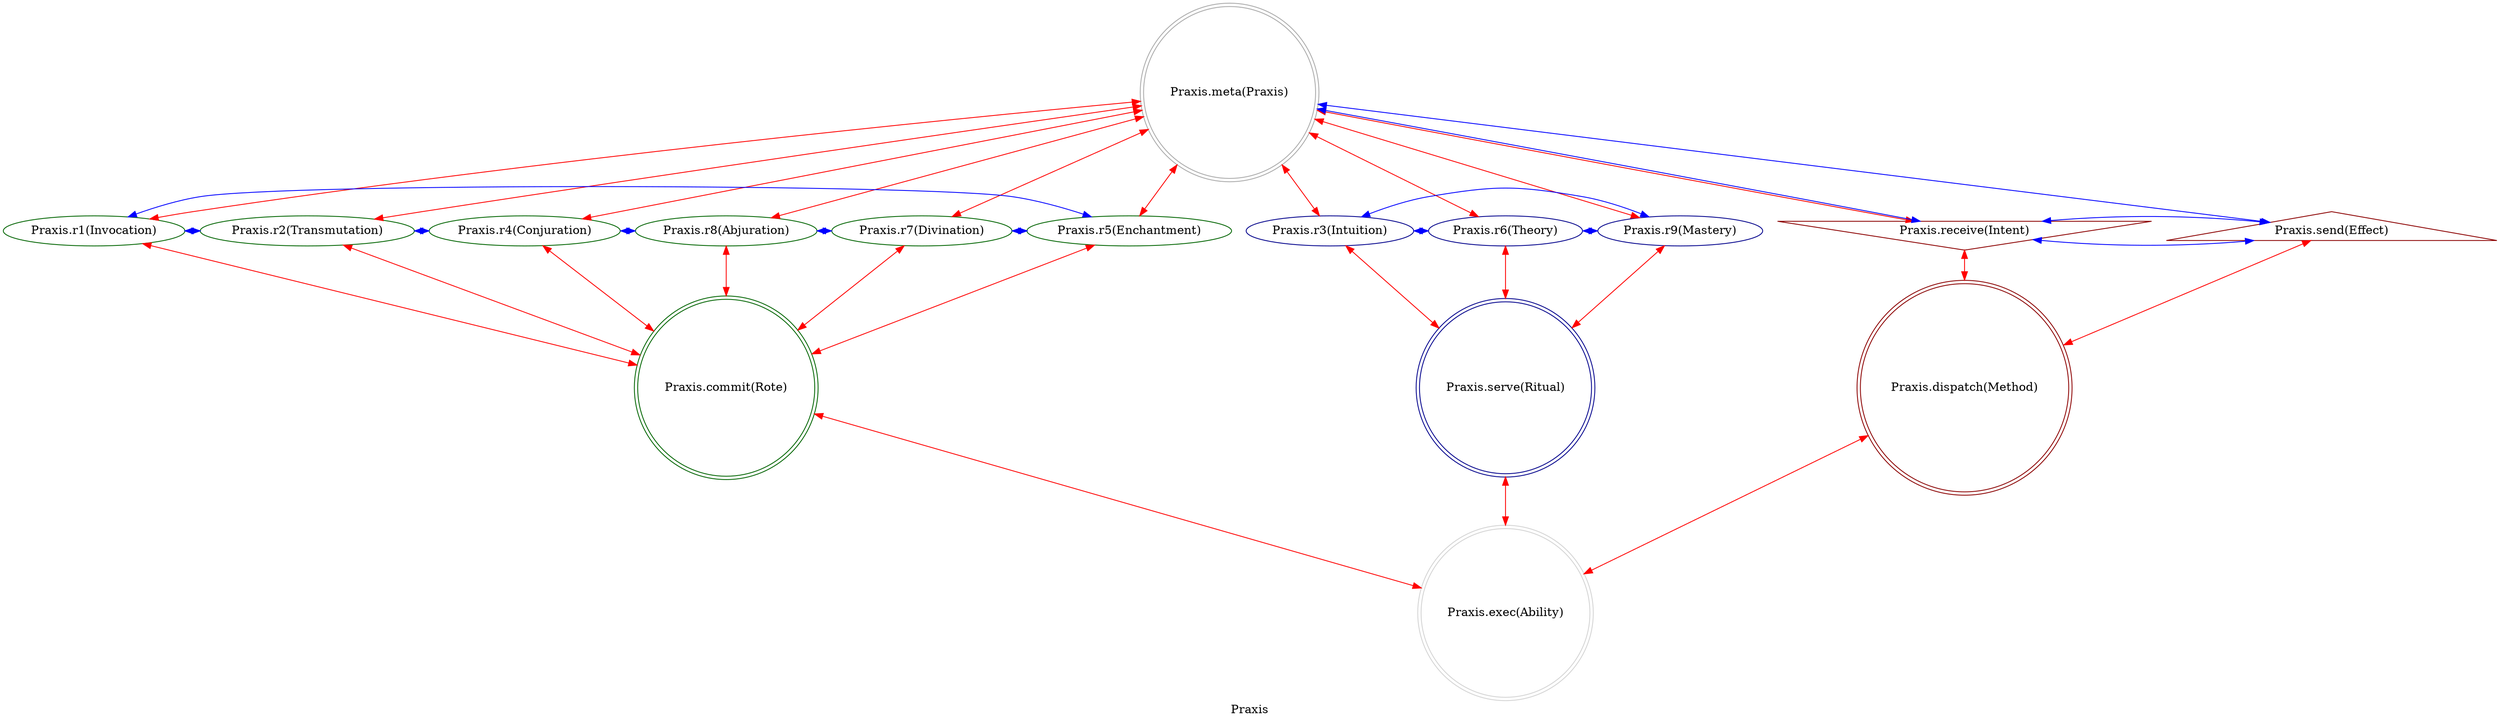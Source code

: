 strict digraph PraxisFactor {
    label = "Praxis";
    comment = "The cosmic principle of practical magic and applied action in MythOS—governing the transformation of intent into effect through magical operations and disciplined practice.";
    
    0 -> {1 2 4 8 7 5 3 6 9 a b} [dir = both; color = "red";];
    {a b} -> c [dir = both; color = "red";];
    {1 2 4 8 7 5} -> d [dir = both; color = "red";];
    {3 6 9} -> e [dir = both; color = "red";];
    {c d e} -> f [dir = both; color = "red";];
    
    a -> b -> a [dir = both; color = "blue";];
    a -> 0 -> b [dir = both; color = "blue";];
    3 -> 6 -> 9 -> 3 [dir = both; color = "blue";];
    1 -> 2 -> 4 -> 8 -> 7 -> 5 -> 1 [dir = both; color = "blue";];
    
    subgraph {
        rank = same;
        0;
    }
    subgraph {
        rank = same;
        3;
        6;
        9;
        1;
        2;
        4;
        8;
        7;
        5;
        a;
        b;
    }
    subgraph {
        rank = same;
        c;
        d;
        e;
    }
    subgraph {
        rank = same;
        f;
    }
    
    a [label = "Praxis.receive(Intent)";comment = "Potential: Magical will—the focused desire and conscious direction that seeks to manifest change in reality through arcane means.";shape = invtriangle;color = darkred;];
    0 [label = "Praxis.meta(Praxis)";comment = "Abstract: Applied magic itself—the universal principle that theory becomes power through practice, and knowledge becomes effect through action.";shape = doublecircle;color = darkgray;];
    b [label = "Praxis.send(Effect)";comment = "Manifest: Actualized change—the concrete results, alterations, and manifestations produced by successful magical operations.";shape = triangle;color = darkred;];
    
    1 [label = "Praxis.r1(Invocation)";comment = "Initiation: Summoning power—the act of calling upon higher forces, archetypes, or cosmic energies to aid in magical work.";color = darkgreen;];
    2 [label = "Praxis.r2(Transmutation)";comment = "Response: Elemental change—the transformation of substances, energies, or states from one form to another through alchemical principles.";color = darkgreen;];
    4 [label = "Praxis.r4(Conjuration)";comment = "Integration: Materialization—the creation or summoning of objects, beings, or conditions from potential into actual existence.";color = darkgreen;];
    8 [label = "Praxis.r8(Abjuration)";comment = "Reflection: Protective warding—the establishment of barriers, banishments, and defensive measures against harmful forces.";color = darkgreen;];
    7 [label = "Praxis.r7(Divination)";comment = "Consolidation: Future reading—the art of perceiving hidden knowledge, potential futures, and obscured truths through various methods.";color = darkgreen;];
    5 [label = "Praxis.r5(Enchantment)";comment = "Propagation: Imbuing power—the process of charging objects, places, or beings with specific magical properties and influences.";color = darkgreen;];
    
    3 [label = "Praxis.r3(Intuition)";comment = "Thesis: Unconscious knowing—the direct, unmediated understanding of magical principles that bypasses rational analysis.";color = darkblue;];
    6 [label = "Praxis.r6(Theory)";comment = "Antithesis: Systematic knowledge—the structured, academic understanding of magical laws, correspondences, and principles.";color = darkblue;];
    9 [label = "Praxis.r9(Mastery)";comment = "Synthesis: Embodied wisdom—the achieved state where magical knowledge becomes instinctive, reliable, and seamlessly integrated into being.";color = darkblue;];
    
    c [label = "Praxis.dispatch(Method)";comment = "Why-Who: Magical approach—the specific traditions, schools, and personal styles that determine how magic is practiced and by whom.";shape = doublecircle;color = darkred;];
    d [label = "Praxis.commit(Rote)";comment = "What-How: Practiced patterns—the repeated exercises, spells, and procedures that build magical skill and automatic competence.";shape = doublecircle;color = darkgreen;];
    e [label = "Praxis.serve(Ritual)";comment = "When-Where: Ceremonial context—the formalized practices, sacred spaces, and auspicious timings that enhance magical efficacy.";shape = doublecircle;color = darkblue;];
    f [label = "Praxis.exec(Ability)";comment = "Which-Closure: Magical competence achieved—the state where the practitioner can reliably produce intended effects through will and practice.";shape = doublecircle;color = lightgray;];
}